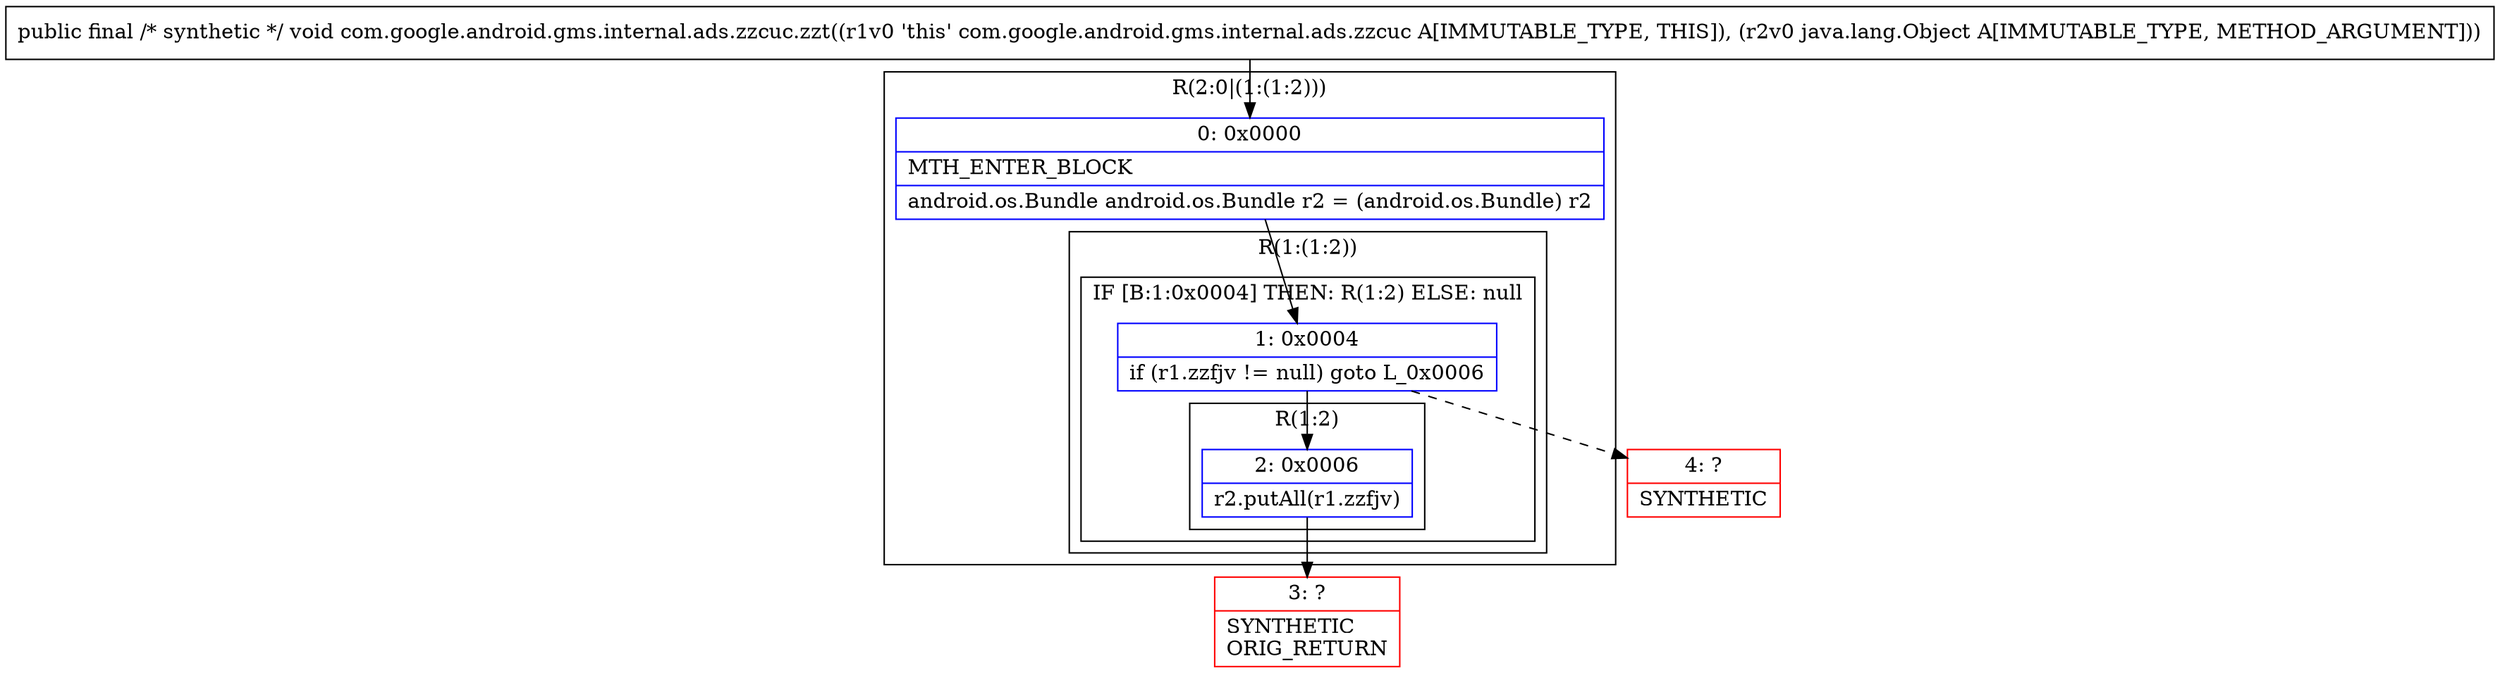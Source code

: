 digraph "CFG forcom.google.android.gms.internal.ads.zzcuc.zzt(Ljava\/lang\/Object;)V" {
subgraph cluster_Region_471652883 {
label = "R(2:0|(1:(1:2)))";
node [shape=record,color=blue];
Node_0 [shape=record,label="{0\:\ 0x0000|MTH_ENTER_BLOCK\l|android.os.Bundle android.os.Bundle r2 = (android.os.Bundle) r2\l}"];
subgraph cluster_Region_291007608 {
label = "R(1:(1:2))";
node [shape=record,color=blue];
subgraph cluster_IfRegion_1802428418 {
label = "IF [B:1:0x0004] THEN: R(1:2) ELSE: null";
node [shape=record,color=blue];
Node_1 [shape=record,label="{1\:\ 0x0004|if (r1.zzfjv != null) goto L_0x0006\l}"];
subgraph cluster_Region_1170579144 {
label = "R(1:2)";
node [shape=record,color=blue];
Node_2 [shape=record,label="{2\:\ 0x0006|r2.putAll(r1.zzfjv)\l}"];
}
}
}
}
Node_3 [shape=record,color=red,label="{3\:\ ?|SYNTHETIC\lORIG_RETURN\l}"];
Node_4 [shape=record,color=red,label="{4\:\ ?|SYNTHETIC\l}"];
MethodNode[shape=record,label="{public final \/* synthetic *\/ void com.google.android.gms.internal.ads.zzcuc.zzt((r1v0 'this' com.google.android.gms.internal.ads.zzcuc A[IMMUTABLE_TYPE, THIS]), (r2v0 java.lang.Object A[IMMUTABLE_TYPE, METHOD_ARGUMENT])) }"];
MethodNode -> Node_0;
Node_0 -> Node_1;
Node_1 -> Node_2;
Node_1 -> Node_4[style=dashed];
Node_2 -> Node_3;
}

